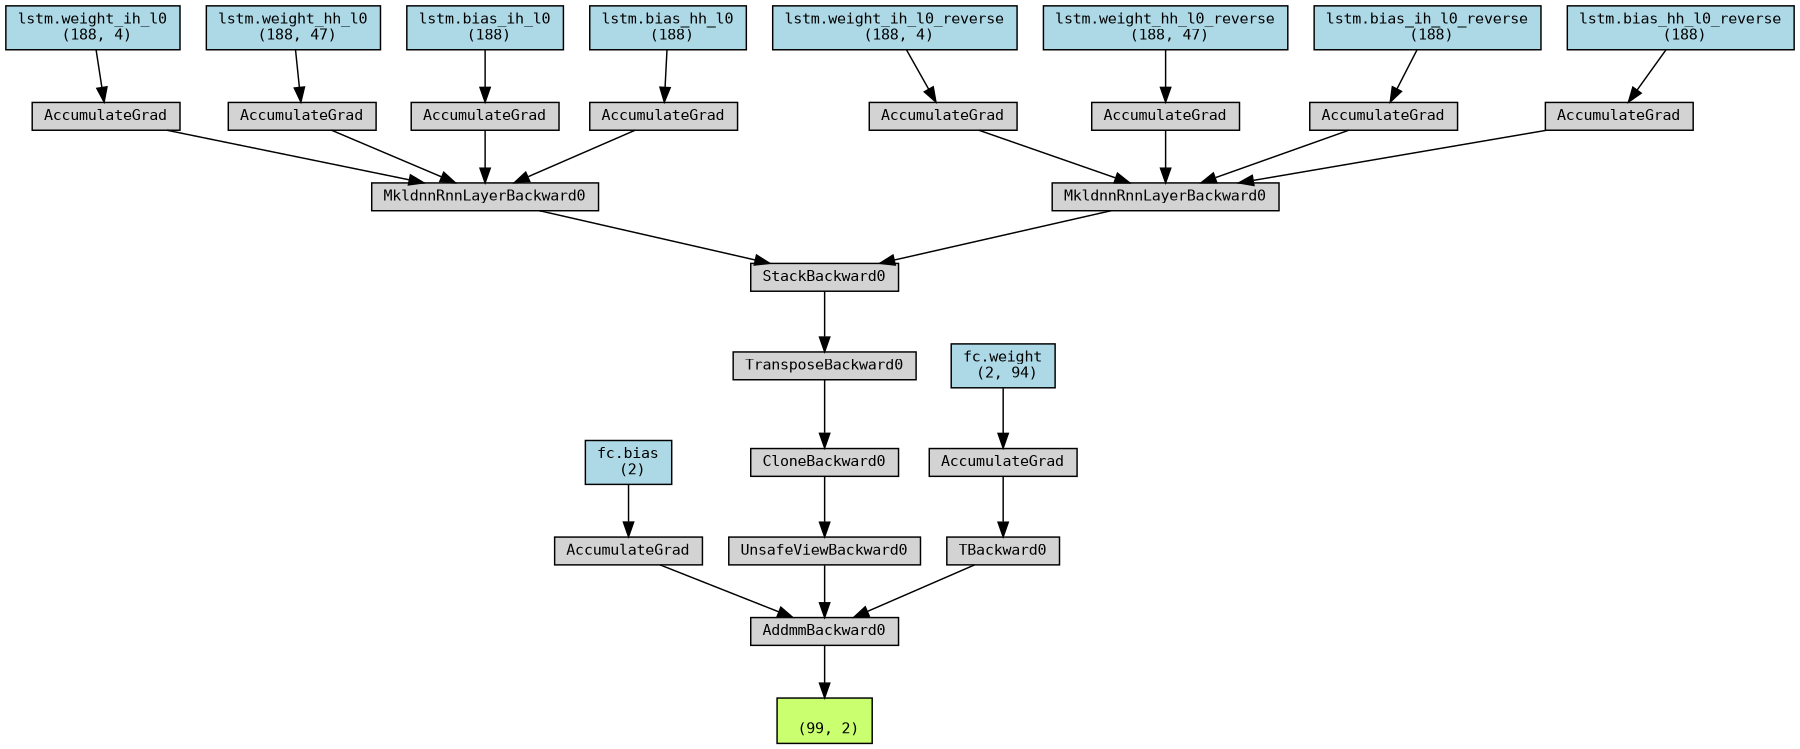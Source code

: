 digraph {
	graph [size="12,12"]
	node [align=left fontname=monospace fontsize=10 height=0.2 ranksep=0.1 shape=box style=filled]
	1914605233232 [label="
 (99, 2)" fillcolor=darkolivegreen1]
	1914627197584 [label=AddmmBackward0]
	1914590871856 -> 1914627197584
	1914567568816 [label="fc.bias
 (2)" fillcolor=lightblue]
	1914567568816 -> 1914590871856
	1914590871856 [label=AccumulateGrad]
	1914590872624 -> 1914627197584
	1914590872624 [label=UnsafeViewBackward0]
	1914627208096 -> 1914590872624
	1914627208096 [label=CloneBackward0]
	1914627204208 -> 1914627208096
	1914627204208 [label=TransposeBackward0]
	1914294539344 -> 1914627204208
	1914294539344 [label=StackBackward0]
	1914590872576 -> 1914294539344
	1914590872576 [label=MkldnnRnnLayerBackward0]
	1914627201664 -> 1914590872576
	1914628285424 [label="lstm.weight_ih_l0
 (188, 4)" fillcolor=lightblue]
	1914628285424 -> 1914627201664
	1914627201664 [label=AccumulateGrad]
	1914627208576 -> 1914590872576
	1914628281008 [label="lstm.weight_hh_l0
 (188, 47)" fillcolor=lightblue]
	1914628281008 -> 1914627208576
	1914627208576 [label=AccumulateGrad]
	1914627197104 -> 1914590872576
	1914628286192 [label="lstm.bias_ih_l0
 (188)" fillcolor=lightblue]
	1914628286192 -> 1914627197104
	1914627197104 [label=AccumulateGrad]
	1914627209200 -> 1914590872576
	1914628280912 [label="lstm.bias_hh_l0
 (188)" fillcolor=lightblue]
	1914628280912 -> 1914627209200
	1914627209200 [label=AccumulateGrad]
	1914627207568 -> 1914294539344
	1914627207568 [label=MkldnnRnnLayerBackward0]
	1914627201952 -> 1914627207568
	1914628280624 [label="lstm.weight_ih_l0_reverse
 (188, 4)" fillcolor=lightblue]
	1914628280624 -> 1914627201952
	1914627201952 [label=AccumulateGrad]
	1914627209584 -> 1914627207568
	1914628286960 [label="lstm.weight_hh_l0_reverse
 (188, 47)" fillcolor=lightblue]
	1914628286960 -> 1914627209584
	1914627209584 [label=AccumulateGrad]
	1914627196240 -> 1914627207568
	1914628284656 [label="lstm.bias_ih_l0_reverse
 (188)" fillcolor=lightblue]
	1914628284656 -> 1914627196240
	1914627196240 [label=AccumulateGrad]
	1914627197968 -> 1914627207568
	1914567569296 [label="lstm.bias_hh_l0_reverse
 (188)" fillcolor=lightblue]
	1914567569296 -> 1914627197968
	1914627197968 [label=AccumulateGrad]
	1914425653376 -> 1914627197584
	1914425653376 [label=TBackward0]
	1914294541552 -> 1914425653376
	1914567571696 [label="fc.weight
 (2, 94)" fillcolor=lightblue]
	1914567571696 -> 1914294541552
	1914294541552 [label=AccumulateGrad]
	1914627197584 -> 1914605233232
}
